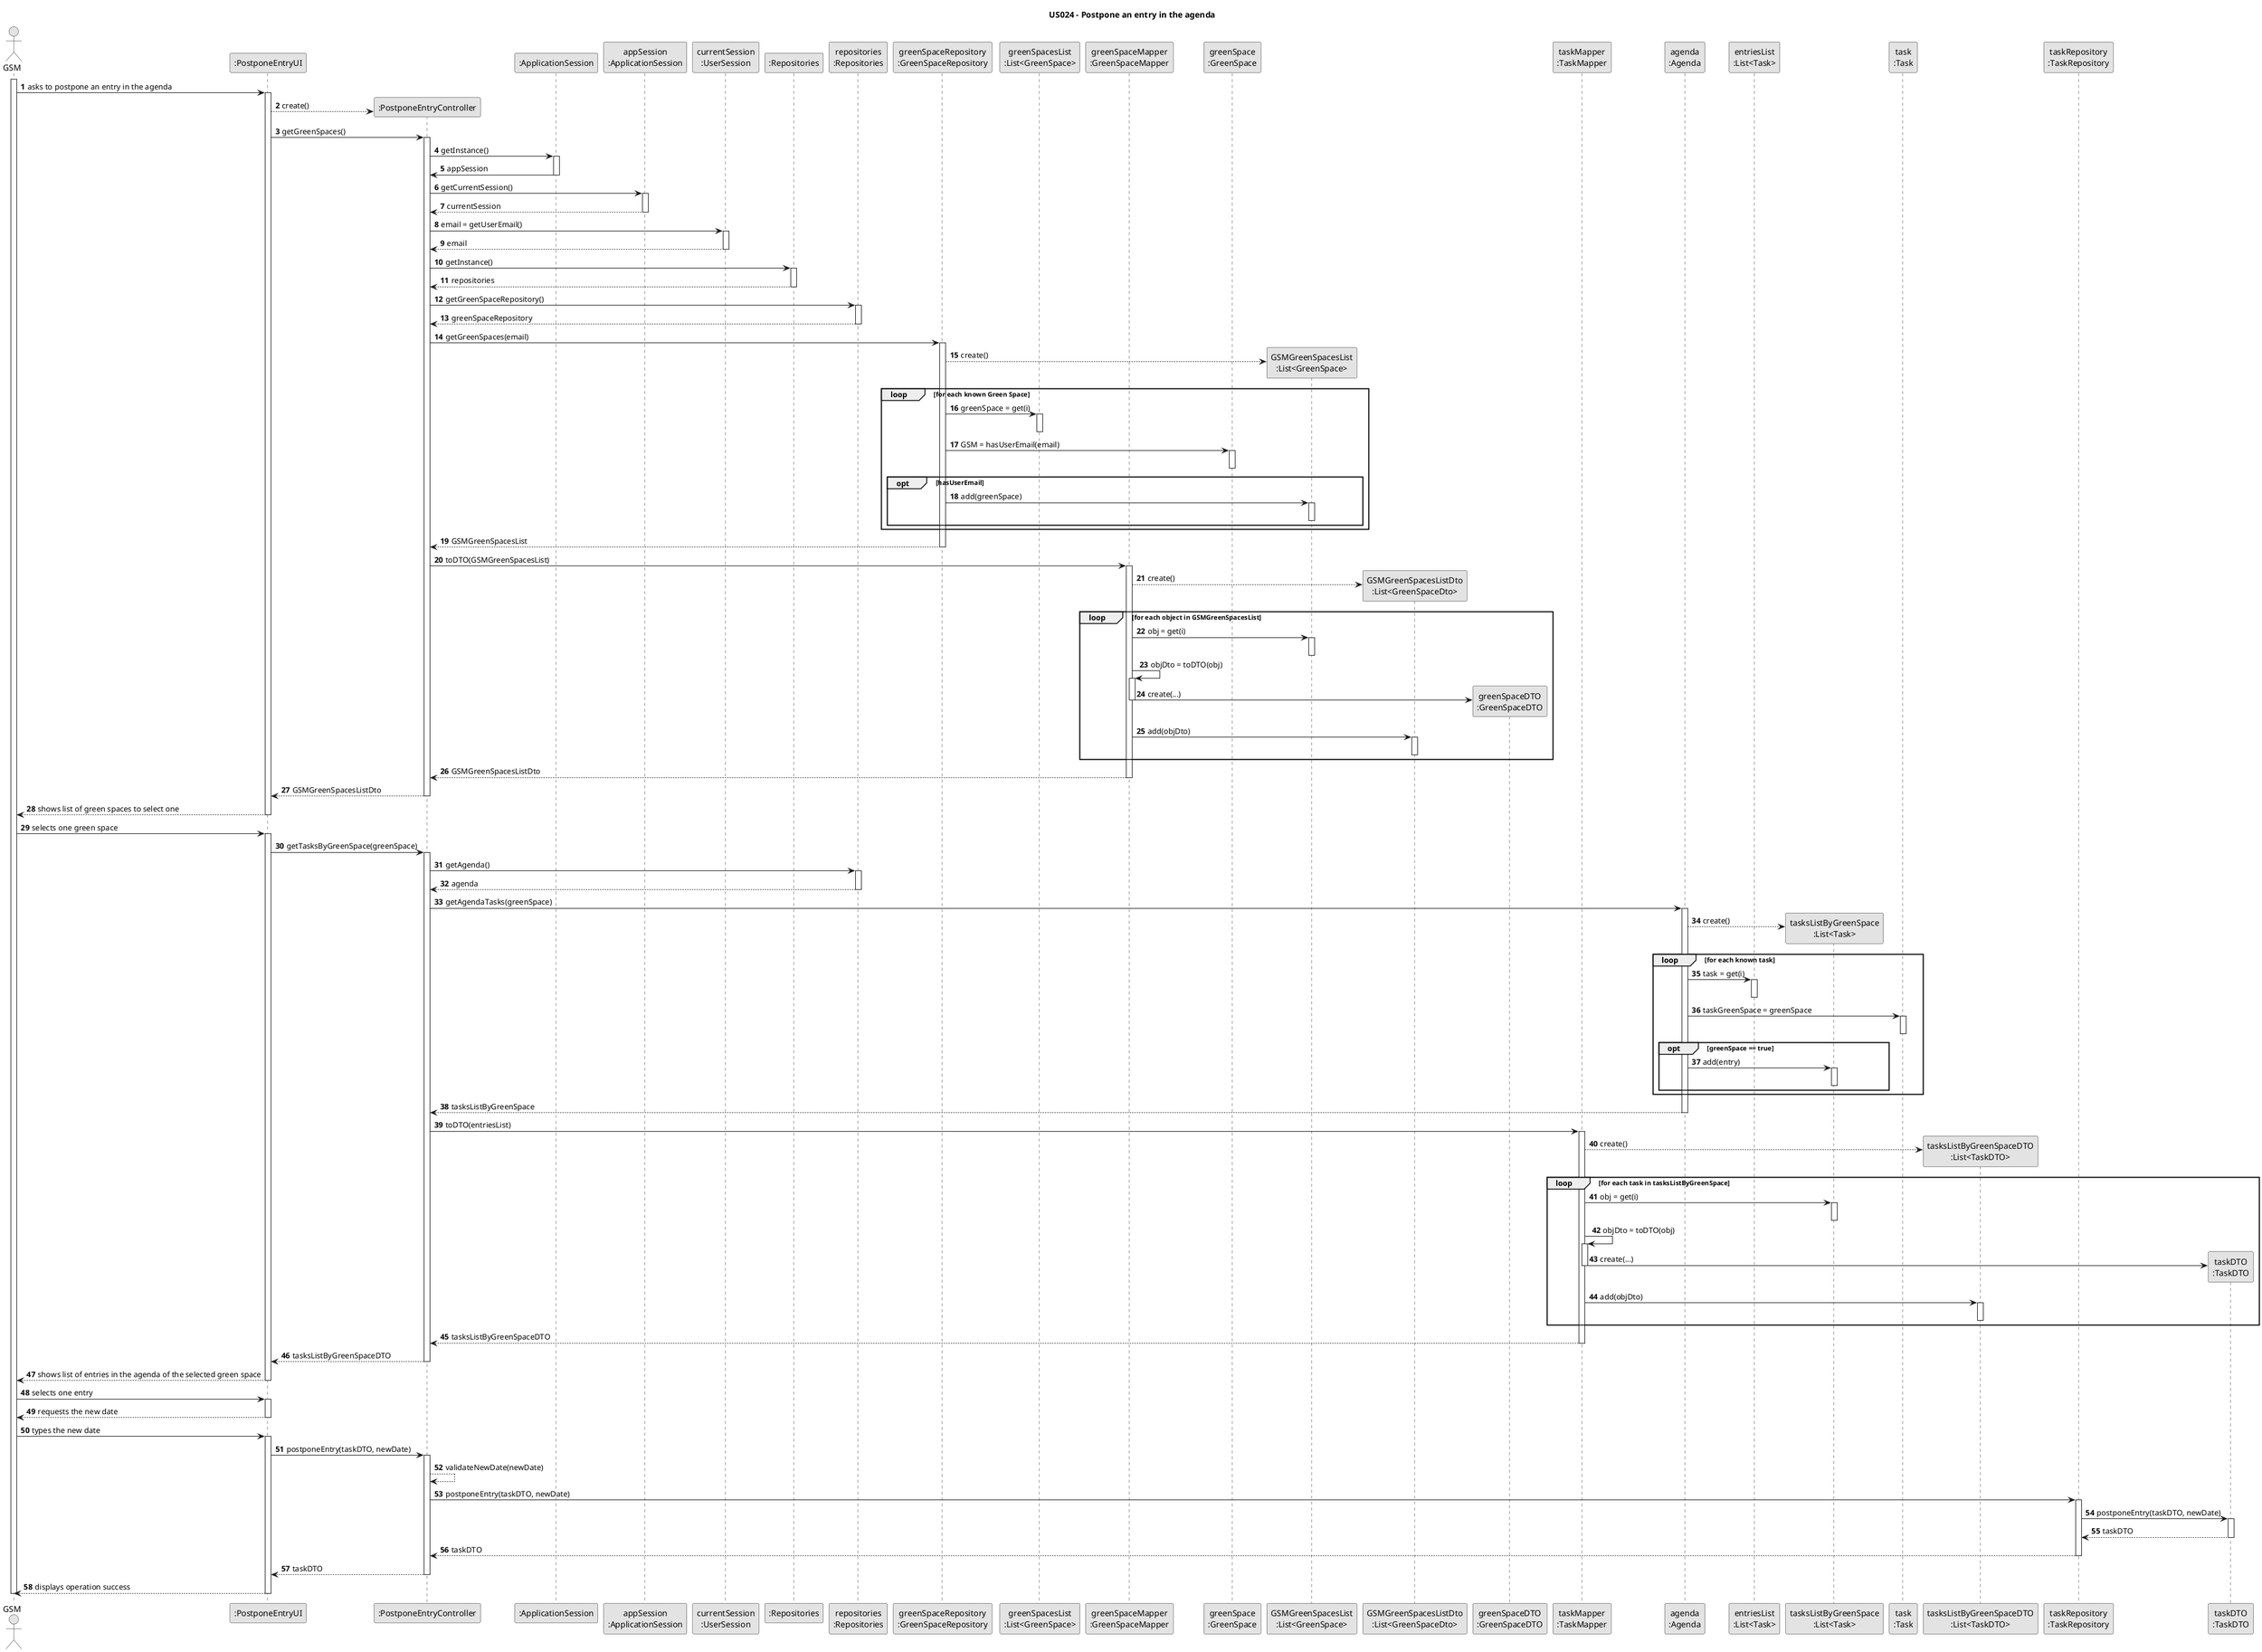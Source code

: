 @startuml
skinparam monochrome true
skinparam packageStyle rectangle
skinparam shadowing false

title US024 - Postpone an entry in the agenda

autonumber

actor "GSM" as Employee
participant ":PostponeEntryUI" as UI
participant ":PostponeEntryController" as CTRL
participant ":ApplicationSession" as _APP
participant "appSession\n:ApplicationSession" as APP
participant "currentSession\n:UserSession" as SESSION
participant ":Repositories" as RepositorySingleton
participant "repositories\n:Repositories" as PLAT
participant "greenSpaceRepository\n:GreenSpaceRepository" as GreenSpaceRepository
participant "greenSpacesList\n:List<GreenSpace>" as greenSpacesList
participant "greenSpaceMapper\n:GreenSpaceMapper" as GreenSpaceMapper
participant "greenSpace\n:GreenSpace" as greenSpace
participant "GSMGreenSpacesList\n:List<GreenSpace>" as GSMGreenSpacesList
participant "GSMGreenSpacesListDto\n:List<GreenSpaceDto>" as GSMGreenSpacesListDto
participant "greenSpaceDTO\n:GreenSpaceDTO" as greenSpaceDTO
participant "taskMapper\n:TaskMapper" as TaskMapper
participant "agenda\n:Agenda" as Agenda
participant "entriesList\n:List<Task>" as entriesList
participant "tasksListByGreenSpace\n:List<Task>" as tasksListByGreenSpace
participant "task\n:Task" as task
participant "tasksListByGreenSpaceDTO\n:List<TaskDTO>" as tasksListByGreenSpaceDTO
participant "taskRepository\n:TaskRepository" as TaskRepository
participant "taskDTO\n:TaskDTO" as TaskDTO


activate Employee

    Employee -> UI : asks to postpone an entry in the agenda
    activate UI

    UI --> CTRL** : create()
            UI -> CTRL : getGreenSpaces()
            activate CTRL

                CTRL -> _APP: getInstance()
                    activate _APP
                        _APP -> CTRL: appSession
                    deactivate _APP

                    CTRL -> APP: getCurrentSession()
                    activate APP

                        APP --> CTRL: currentSession
                    deactivate APP

                    CTRL -> SESSION: email = getUserEmail()
                    activate SESSION

                        SESSION --> CTRL: email
                    deactivate SESSION

                CTRL -> RepositorySingleton : getInstance()
                    activate RepositorySingleton

                        RepositorySingleton --> CTRL: repositories
                    deactivate RepositorySingleton

                    CTRL -> PLAT : getGreenSpaceRepository()
                    activate PLAT

                        PLAT --> CTRL : greenSpaceRepository
                    deactivate PLAT

                    CTRL -> GreenSpaceRepository : getGreenSpaces(email)
                    activate GreenSpaceRepository

                        GreenSpaceRepository --> GSMGreenSpacesList** : create()

                        loop for each known Green Space
                            GreenSpaceRepository -> greenSpacesList : greenSpace = get(i)
                            activate greenSpacesList
                            deactivate greenSpacesList

                            GreenSpaceRepository -> greenSpace : GSM = hasUserEmail(email)
                            activate greenSpace
                            deactivate greenSpace

                            opt hasUserEmail
                                GreenSpaceRepository -> GSMGreenSpacesList : add(greenSpace)
                                activate GSMGreenSpacesList
                                deactivate GSMGreenSpacesList
                            end opt

                        end loop

                        GreenSpaceRepository --> CTRL : GSMGreenSpacesList
                    deactivate GreenSpaceRepository

                    CTRL -> GreenSpaceMapper : toDTO(GSMGreenSpacesList)
                    activate GreenSpaceMapper

                        GreenSpaceMapper --> GSMGreenSpacesListDto** : create()

                        loop for each object in GSMGreenSpacesList
                            GreenSpaceMapper -> GSMGreenSpacesList : obj = get(i)
                            activate GSMGreenSpacesList

                                deactivate GSMGreenSpacesList

                            GreenSpaceMapper -> GreenSpaceMapper : objDto = toDTO(obj)
                            activate GreenSpaceMapper

                                GreenSpaceMapper -> greenSpaceDTO** :create(...)
                                deactivate GreenSpaceMapper

                            GreenSpaceMapper -> GSMGreenSpacesListDto : add(objDto)
                            activate GSMGreenSpacesListDto

                                deactivate GSMGreenSpacesListDto

                            end loop

                        GreenSpaceMapper --> CTRL : GSMGreenSpacesListDto
                        deactivate GreenSpaceMapper

                    CTRL --> UI : GSMGreenSpacesListDto
                    deactivate CTRL

    UI --> Employee : shows list of green spaces to select one
    deactivate UI

    Employee -> UI : selects one green space
    activate UI

    UI -> CTRL : getTasksByGreenSpace(greenSpace)
    activate CTRL

            CTRL -> PLAT : getAgenda()
            activate PLAT

            PLAT --> CTRL : agenda
            deactivate PLAT

            CTRL -> Agenda : getAgendaTasks(greenSpace)
            activate Agenda

            Agenda --> tasksListByGreenSpace** : create()

            loop for each known task

            Agenda -> entriesList : task = get(i)
            activate entriesList
            deactivate entriesList

            Agenda -> task : taskGreenSpace = greenSpace
            activate task
            deactivate task

            opt greenSpace == true
            Agenda -> tasksListByGreenSpace : add(entry)
            activate tasksListByGreenSpace
            deactivate tasksListByGreenSpace
            end opt

            end loop

            Agenda --> CTRL : tasksListByGreenSpace
            deactivate Agenda

            CTRL -> TaskMapper : toDTO(entriesList)
            activate TaskMapper

            TaskMapper --> tasksListByGreenSpaceDTO** : create()

            loop for each task in tasksListByGreenSpace

            TaskMapper -> tasksListByGreenSpace : obj = get(i)
            activate tasksListByGreenSpace
            deactivate tasksListByGreenSpace

            TaskMapper -> TaskMapper : objDto = toDTO(obj)
            activate TaskMapper

            TaskMapper -> TaskDTO** : create(...)
            deactivate TaskMapper

            TaskMapper -> tasksListByGreenSpaceDTO : add(objDto)
            activate tasksListByGreenSpaceDTO
            deactivate tasksListByGreenSpaceDTO

            end loop

            TaskMapper --> CTRL : tasksListByGreenSpaceDTO
            deactivate TaskMapper

            CTRL --> UI : tasksListByGreenSpaceDTO
            deactivate CTRL

    UI --> Employee : shows list of entries in the agenda of the selected green space
    deactivate UI

    Employee -> UI : selects one entry
    activate UI

    UI --> Employee : requests the new date
    deactivate UI

    Employee -> UI : types the new date
    activate UI

    UI -> CTRL : postponeEntry(taskDTO, newDate)
    activate CTRL

    CTRL --> CTRL : validateNewDate(newDate)
    CTRL -> TaskRepository : postponeEntry(taskDTO, newDate)
    activate TaskRepository

    TaskRepository -> TaskDTO : postponeEntry(taskDTO, newDate)
    activate TaskDTO

    TaskDTO --> TaskRepository : taskDTO
    deactivate TaskDTO

    TaskRepository --> CTRL : taskDTO
    deactivate TaskRepository

    CTRL --> UI : taskDTO
    deactivate CTRL

    UI --> Employee : displays operation success
    deactivate UI

deactivate Employee

@enduml